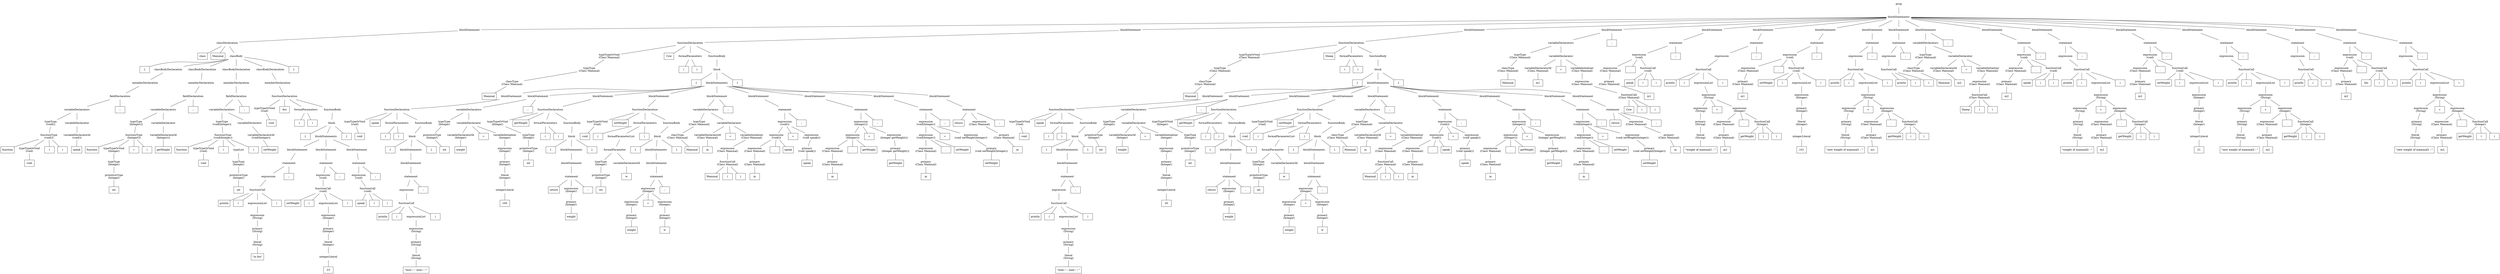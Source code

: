 graph at {
node [shape=plaintext]
0 [label="prog"]
1 [label="blockStatements"]
0 -- 1
2 [label="blockStatement"]
1 -- 2
3 [label="classDeclaration"]
2 -- 3
4 [label="class" shape=rectangle]
3 -- 4
5 [label="Mammal" shape=rectangle]
3 -- 5
6 [label="classBody"]
3 -- 6
7 [label="{" shape=rectangle]
6 -- 7
8 [label="classBodyDeclaration"]
6 -- 8
9 [label="memberDeclaration"]
8 -- 9
10 [label="fieldDeclaration"]
9 -- 10
11 [label="variableDeclarators"]
10 -- 11
12 [label="typeType"]
11 -- 12
13 [label="functionType"]
12 -- 13
14 [label="function" shape=rectangle]
13 -- 14
15 [label="typeTypeOrVoid"]
13 -- 15
16 [label="void" shape=rectangle]
15 -- 16
17 [label="(" shape=rectangle]
13 -- 17
18 [label=")" shape=rectangle]
13 -- 18
19 [label="variableDeclarator"]
11 -- 19
20 [label="variableDeclaratorId"]
19 -- 20
21 [label="speak" shape=rectangle]
20 -- 21
22 [label=";" shape=rectangle]
10 -- 22
23 [label="classBodyDeclaration"]
6 -- 23
24 [label="memberDeclaration"]
23 -- 24
25 [label="fieldDeclaration"]
24 -- 25
26 [label="variableDeclarators"]
25 -- 26
27 [label="typeType"]
26 -- 27
28 [label="functionType"]
27 -- 28
29 [label="function" shape=rectangle]
28 -- 29
30 [label="typeTypeOrVoid"]
28 -- 30
31 [label="typeType"]
30 -- 31
32 [label="primitiveType"]
31 -- 32
33 [label="int" shape=rectangle]
32 -- 33
34 [label="(" shape=rectangle]
28 -- 34
35 [label=")" shape=rectangle]
28 -- 35
36 [label="variableDeclarator"]
26 -- 36
37 [label="variableDeclaratorId"]
36 -- 37
38 [label="getWeight" shape=rectangle]
37 -- 38
39 [label=";" shape=rectangle]
25 -- 39
40 [label="classBodyDeclaration"]
6 -- 40
41 [label="memberDeclaration"]
40 -- 41
42 [label="fieldDeclaration"]
41 -- 42
43 [label="variableDeclarators"]
42 -- 43
44 [label="typeType"]
43 -- 44
45 [label="functionType"]
44 -- 45
46 [label="function" shape=rectangle]
45 -- 46
47 [label="typeTypeOrVoid"]
45 -- 47
48 [label="void" shape=rectangle]
47 -- 48
49 [label="(" shape=rectangle]
45 -- 49
50 [label="typeList"]
45 -- 50
51 [label="typeType"]
50 -- 51
52 [label="primitiveType"]
51 -- 52
53 [label="int" shape=rectangle]
52 -- 53
54 [label=")" shape=rectangle]
45 -- 54
55 [label="variableDeclarator"]
43 -- 55
56 [label="variableDeclaratorId"]
55 -- 56
57 [label="setWeight" shape=rectangle]
56 -- 57
58 [label=";" shape=rectangle]
42 -- 58
59 [label="classBodyDeclaration"]
6 -- 59
60 [label="memberDeclaration"]
59 -- 60
61 [label="functionDeclaration"]
60 -- 61
62 [label="typeTypeOrVoid"]
61 -- 62
63 [label="void" shape=rectangle]
62 -- 63
64 [label="foo" shape=rectangle]
61 -- 64
65 [label="formalParameters"]
61 -- 65
66 [label="(" shape=rectangle]
65 -- 66
67 [label=")" shape=rectangle]
65 -- 67
68 [label="functionBody"]
61 -- 68
69 [label="block"]
68 -- 69
70 [label="{" shape=rectangle]
69 -- 70
71 [label="blockStatements"]
69 -- 71
72 [label="blockStatement"]
71 -- 72
73 [label="statement"]
72 -- 73
74 [label="expression"]
73 -- 74
75 [label="functionCall"]
74 -- 75
76 [label="println" shape=rectangle]
75 -- 76
77 [label="(" shape=rectangle]
75 -- 77
78 [label="expressionList"]
75 -- 78
79 [label="expression"]
78 -- 79
80 [label="primary"]
79 -- 80
81 [label="literal"]
80 -- 81
82 [label="\"in foo\"" shape=rectangle]
81 -- 82
83 [label=")" shape=rectangle]
75 -- 83
84 [label=";" shape=rectangle]
73 -- 84
85 [label="blockStatement"]
71 -- 85
86 [label="statement"]
85 -- 86
87 [label="expression"]
86 -- 87
88 [label="functionCall"]
87 -- 88
89 [label="setWeight" shape=rectangle]
88 -- 89
90 [label="(" shape=rectangle]
88 -- 90
91 [label="expressionList"]
88 -- 91
92 [label="expression"]
91 -- 92
93 [label="primary"]
92 -- 93
94 [label="literal"]
93 -- 94
95 [label="integerLiteral"]
94 -- 95
96 [label="23" shape=rectangle]
95 -- 96
97 [label=")" shape=rectangle]
88 -- 97
98 [label=";" shape=rectangle]
86 -- 98
99 [label="blockStatement"]
71 -- 99
100 [label="statement"]
99 -- 100
101 [label="expression"]
100 -- 101
102 [label="functionCall"]
101 -- 102
103 [label="speak" shape=rectangle]
102 -- 103
104 [label="(" shape=rectangle]
102 -- 104
105 [label=")" shape=rectangle]
102 -- 105
106 [label=";" shape=rectangle]
100 -- 106
107 [label="}" shape=rectangle]
69 -- 107
108 [label="}" shape=rectangle]
6 -- 108
109 [label="blockStatement"]
1 -- 109
110 [label="functionDeclaration"]
109 -- 110
111 [label="typeTypeOrVoid"]
110 -- 111
112 [label="typeType"]
111 -- 112
113 [label="classType"]
112 -- 113
114 [label="Mammal" shape=rectangle]
113 -- 114
115 [label="Cow" shape=rectangle]
110 -- 115
116 [label="formalParameters"]
110 -- 116
117 [label="(" shape=rectangle]
116 -- 117
118 [label=")" shape=rectangle]
116 -- 118
119 [label="functionBody"]
110 -- 119
120 [label="block"]
119 -- 120
121 [label="{" shape=rectangle]
120 -- 121
122 [label="blockStatements"]
120 -- 122
123 [label="blockStatement"]
122 -- 123
124 [label="functionDeclaration"]
123 -- 124
125 [label="typeTypeOrVoid"]
124 -- 125
126 [label="void" shape=rectangle]
125 -- 126
127 [label="speak" shape=rectangle]
124 -- 127
128 [label="formalParameters"]
124 -- 128
129 [label="(" shape=rectangle]
128 -- 129
130 [label=")" shape=rectangle]
128 -- 130
131 [label="functionBody"]
124 -- 131
132 [label="block"]
131 -- 132
133 [label="{" shape=rectangle]
132 -- 133
134 [label="blockStatements"]
132 -- 134
135 [label="blockStatement"]
134 -- 135
136 [label="statement"]
135 -- 136
137 [label="expression"]
136 -- 137
138 [label="functionCall"]
137 -- 138
139 [label="println" shape=rectangle]
138 -- 139
140 [label="(" shape=rectangle]
138 -- 140
141 [label="expressionList"]
138 -- 141
142 [label="expression"]
141 -- 142
143 [label="primary"]
142 -- 143
144 [label="literal"]
143 -- 144
145 [label="\"moo~~ moo~~\"" shape=rectangle]
144 -- 145
146 [label=")" shape=rectangle]
138 -- 146
147 [label=";" shape=rectangle]
136 -- 147
148 [label="}" shape=rectangle]
132 -- 148
149 [label="blockStatement"]
122 -- 149
150 [label="variableDeclarators"]
149 -- 150
151 [label="typeType"]
150 -- 151
152 [label="primitiveType"]
151 -- 152
153 [label="int" shape=rectangle]
152 -- 153
154 [label="variableDeclarator"]
150 -- 154
155 [label="variableDeclaratorId"]
154 -- 155
156 [label="weight" shape=rectangle]
155 -- 156
157 [label="=" shape=rectangle]
154 -- 157
158 [label="variableInitializer"]
154 -- 158
159 [label="expression"]
158 -- 159
160 [label="primary"]
159 -- 160
161 [label="literal"]
160 -- 161
162 [label="integerLiteral"]
161 -- 162
163 [label="100" shape=rectangle]
162 -- 163
164 [label=";" shape=rectangle]
149 -- 164
165 [label="blockStatement"]
122 -- 165
166 [label="functionDeclaration"]
165 -- 166
167 [label="typeTypeOrVoid"]
166 -- 167
168 [label="typeType"]
167 -- 168
169 [label="primitiveType"]
168 -- 169
170 [label="int" shape=rectangle]
169 -- 170
171 [label="getWeight" shape=rectangle]
166 -- 171
172 [label="formalParameters"]
166 -- 172
173 [label="(" shape=rectangle]
172 -- 173
174 [label=")" shape=rectangle]
172 -- 174
175 [label="functionBody"]
166 -- 175
176 [label="block"]
175 -- 176
177 [label="{" shape=rectangle]
176 -- 177
178 [label="blockStatements"]
176 -- 178
179 [label="blockStatement"]
178 -- 179
180 [label="statement"]
179 -- 180
181 [label="return" shape=rectangle]
180 -- 181
182 [label="expression"]
180 -- 182
183 [label="primary"]
182 -- 183
184 [label="weight" shape=rectangle]
183 -- 184
185 [label=";" shape=rectangle]
180 -- 185
186 [label="}" shape=rectangle]
176 -- 186
187 [label="blockStatement"]
122 -- 187
188 [label="functionDeclaration"]
187 -- 188
189 [label="typeTypeOrVoid"]
188 -- 189
190 [label="void" shape=rectangle]
189 -- 190
191 [label="setWeight" shape=rectangle]
188 -- 191
192 [label="formalParameters"]
188 -- 192
193 [label="(" shape=rectangle]
192 -- 193
194 [label="formalParameterList"]
192 -- 194
195 [label="formalParameter"]
194 -- 195
196 [label="typeType"]
195 -- 196
197 [label="primitiveType"]
196 -- 197
198 [label="int" shape=rectangle]
197 -- 198
199 [label="variableDeclaratorId"]
195 -- 199
200 [label="w" shape=rectangle]
199 -- 200
201 [label=")" shape=rectangle]
192 -- 201
202 [label="functionBody"]
188 -- 202
203 [label="block"]
202 -- 203
204 [label="{" shape=rectangle]
203 -- 204
205 [label="blockStatements"]
203 -- 205
206 [label="blockStatement"]
205 -- 206
207 [label="statement"]
206 -- 207
208 [label="expression"]
207 -- 208
209 [label="expression"]
208 -- 209
210 [label="primary"]
209 -- 210
211 [label="weight" shape=rectangle]
210 -- 211
212 [label="=" shape=rectangle]
208 -- 212
213 [label="expression"]
208 -- 213
214 [label="primary"]
213 -- 214
215 [label="w" shape=rectangle]
214 -- 215
216 [label=";" shape=rectangle]
207 -- 216
217 [label="}" shape=rectangle]
203 -- 217
218 [label="blockStatement"]
122 -- 218
219 [label="variableDeclarators"]
218 -- 219
220 [label="typeType"]
219 -- 220
221 [label="classType"]
220 -- 221
222 [label="Mammal" shape=rectangle]
221 -- 222
223 [label="variableDeclarator"]
219 -- 223
224 [label="variableDeclaratorId"]
223 -- 224
225 [label="m" shape=rectangle]
224 -- 225
226 [label="=" shape=rectangle]
223 -- 226
227 [label="variableInitializer"]
223 -- 227
228 [label="expression"]
227 -- 228
229 [label="functionCall"]
228 -- 229
230 [label="Mammal" shape=rectangle]
229 -- 230
231 [label="(" shape=rectangle]
229 -- 231
232 [label=")" shape=rectangle]
229 -- 232
233 [label=";" shape=rectangle]
218 -- 233
234 [label="blockStatement"]
122 -- 234
235 [label="statement"]
234 -- 235
236 [label="expression"]
235 -- 236
237 [label="expression"]
236 -- 237
238 [label="expression"]
237 -- 238
239 [label="primary"]
238 -- 239
240 [label="m" shape=rectangle]
239 -- 240
241 [label="." shape=rectangle]
237 -- 241
242 [label="speak" shape=rectangle]
237 -- 242
243 [label="=" shape=rectangle]
236 -- 243
244 [label="expression"]
236 -- 244
245 [label="primary"]
244 -- 245
246 [label="speak" shape=rectangle]
245 -- 246
247 [label=";" shape=rectangle]
235 -- 247
248 [label="blockStatement"]
122 -- 248
249 [label="statement"]
248 -- 249
250 [label="expression"]
249 -- 250
251 [label="expression"]
250 -- 251
252 [label="expression"]
251 -- 252
253 [label="primary"]
252 -- 253
254 [label="m" shape=rectangle]
253 -- 254
255 [label="." shape=rectangle]
251 -- 255
256 [label="getWeight" shape=rectangle]
251 -- 256
257 [label="=" shape=rectangle]
250 -- 257
258 [label="expression"]
250 -- 258
259 [label="primary"]
258 -- 259
260 [label="getWeight" shape=rectangle]
259 -- 260
261 [label=";" shape=rectangle]
249 -- 261
262 [label="blockStatement"]
122 -- 262
263 [label="statement"]
262 -- 263
264 [label="expression"]
263 -- 264
265 [label="expression"]
264 -- 265
266 [label="expression"]
265 -- 266
267 [label="primary"]
266 -- 267
268 [label="m" shape=rectangle]
267 -- 268
269 [label="." shape=rectangle]
265 -- 269
270 [label="setWeight" shape=rectangle]
265 -- 270
271 [label="=" shape=rectangle]
264 -- 271
272 [label="expression"]
264 -- 272
273 [label="primary"]
272 -- 273
274 [label="setWeight" shape=rectangle]
273 -- 274
275 [label=";" shape=rectangle]
263 -- 275
276 [label="blockStatement"]
122 -- 276
277 [label="statement"]
276 -- 277
278 [label="return" shape=rectangle]
277 -- 278
279 [label="expression"]
277 -- 279
280 [label="primary"]
279 -- 280
281 [label="m" shape=rectangle]
280 -- 281
282 [label=";" shape=rectangle]
277 -- 282
283 [label="}" shape=rectangle]
120 -- 283
284 [label="blockStatement"]
1 -- 284
285 [label="functionDeclaration"]
284 -- 285
286 [label="typeTypeOrVoid"]
285 -- 286
287 [label="typeType"]
286 -- 287
288 [label="classType"]
287 -- 288
289 [label="Mammal" shape=rectangle]
288 -- 289
290 [label="Sheep" shape=rectangle]
285 -- 290
291 [label="formalParameters"]
285 -- 291
292 [label="(" shape=rectangle]
291 -- 292
293 [label=")" shape=rectangle]
291 -- 293
294 [label="functionBody"]
285 -- 294
295 [label="block"]
294 -- 295
296 [label="{" shape=rectangle]
295 -- 296
297 [label="blockStatements"]
295 -- 297
298 [label="blockStatement"]
297 -- 298
299 [label="functionDeclaration"]
298 -- 299
300 [label="typeTypeOrVoid"]
299 -- 300
301 [label="void" shape=rectangle]
300 -- 301
302 [label="speak" shape=rectangle]
299 -- 302
303 [label="formalParameters"]
299 -- 303
304 [label="(" shape=rectangle]
303 -- 304
305 [label=")" shape=rectangle]
303 -- 305
306 [label="functionBody"]
299 -- 306
307 [label="block"]
306 -- 307
308 [label="{" shape=rectangle]
307 -- 308
309 [label="blockStatements"]
307 -- 309
310 [label="blockStatement"]
309 -- 310
311 [label="statement"]
310 -- 311
312 [label="expression"]
311 -- 312
313 [label="functionCall"]
312 -- 313
314 [label="println" shape=rectangle]
313 -- 314
315 [label="(" shape=rectangle]
313 -- 315
316 [label="expressionList"]
313 -- 316
317 [label="expression"]
316 -- 317
318 [label="primary"]
317 -- 318
319 [label="literal"]
318 -- 319
320 [label="\"mee~~ mee~~\"" shape=rectangle]
319 -- 320
321 [label=")" shape=rectangle]
313 -- 321
322 [label=";" shape=rectangle]
311 -- 322
323 [label="}" shape=rectangle]
307 -- 323
324 [label="blockStatement"]
297 -- 324
325 [label="variableDeclarators"]
324 -- 325
326 [label="typeType"]
325 -- 326
327 [label="primitiveType"]
326 -- 327
328 [label="int" shape=rectangle]
327 -- 328
329 [label="variableDeclarator"]
325 -- 329
330 [label="variableDeclaratorId"]
329 -- 330
331 [label="weight" shape=rectangle]
330 -- 331
332 [label="=" shape=rectangle]
329 -- 332
333 [label="variableInitializer"]
329 -- 333
334 [label="expression"]
333 -- 334
335 [label="primary"]
334 -- 335
336 [label="literal"]
335 -- 336
337 [label="integerLiteral"]
336 -- 337
338 [label="20" shape=rectangle]
337 -- 338
339 [label=";" shape=rectangle]
324 -- 339
340 [label="blockStatement"]
297 -- 340
341 [label="functionDeclaration"]
340 -- 341
342 [label="typeTypeOrVoid"]
341 -- 342
343 [label="typeType"]
342 -- 343
344 [label="primitiveType"]
343 -- 344
345 [label="int" shape=rectangle]
344 -- 345
346 [label="getWeight" shape=rectangle]
341 -- 346
347 [label="formalParameters"]
341 -- 347
348 [label="(" shape=rectangle]
347 -- 348
349 [label=")" shape=rectangle]
347 -- 349
350 [label="functionBody"]
341 -- 350
351 [label="block"]
350 -- 351
352 [label="{" shape=rectangle]
351 -- 352
353 [label="blockStatements"]
351 -- 353
354 [label="blockStatement"]
353 -- 354
355 [label="statement"]
354 -- 355
356 [label="return" shape=rectangle]
355 -- 356
357 [label="expression"]
355 -- 357
358 [label="primary"]
357 -- 358
359 [label="weight" shape=rectangle]
358 -- 359
360 [label=";" shape=rectangle]
355 -- 360
361 [label="}" shape=rectangle]
351 -- 361
362 [label="blockStatement"]
297 -- 362
363 [label="functionDeclaration"]
362 -- 363
364 [label="typeTypeOrVoid"]
363 -- 364
365 [label="void" shape=rectangle]
364 -- 365
366 [label="setWeight" shape=rectangle]
363 -- 366
367 [label="formalParameters"]
363 -- 367
368 [label="(" shape=rectangle]
367 -- 368
369 [label="formalParameterList"]
367 -- 369
370 [label="formalParameter"]
369 -- 370
371 [label="typeType"]
370 -- 371
372 [label="primitiveType"]
371 -- 372
373 [label="int" shape=rectangle]
372 -- 373
374 [label="variableDeclaratorId"]
370 -- 374
375 [label="w" shape=rectangle]
374 -- 375
376 [label=")" shape=rectangle]
367 -- 376
377 [label="functionBody"]
363 -- 377
378 [label="block"]
377 -- 378
379 [label="{" shape=rectangle]
378 -- 379
380 [label="blockStatements"]
378 -- 380
381 [label="blockStatement"]
380 -- 381
382 [label="statement"]
381 -- 382
383 [label="expression"]
382 -- 383
384 [label="expression"]
383 -- 384
385 [label="primary"]
384 -- 385
386 [label="weight" shape=rectangle]
385 -- 386
387 [label="=" shape=rectangle]
383 -- 387
388 [label="expression"]
383 -- 388
389 [label="primary"]
388 -- 389
390 [label="w" shape=rectangle]
389 -- 390
391 [label=";" shape=rectangle]
382 -- 391
392 [label="}" shape=rectangle]
378 -- 392
393 [label="blockStatement"]
297 -- 393
394 [label="variableDeclarators"]
393 -- 394
395 [label="typeType"]
394 -- 395
396 [label="classType"]
395 -- 396
397 [label="Mammal" shape=rectangle]
396 -- 397
398 [label="variableDeclarator"]
394 -- 398
399 [label="variableDeclaratorId"]
398 -- 399
400 [label="m" shape=rectangle]
399 -- 400
401 [label="=" shape=rectangle]
398 -- 401
402 [label="variableInitializer"]
398 -- 402
403 [label="expression"]
402 -- 403
404 [label="functionCall"]
403 -- 404
405 [label="Mammal" shape=rectangle]
404 -- 405
406 [label="(" shape=rectangle]
404 -- 406
407 [label=")" shape=rectangle]
404 -- 407
408 [label=";" shape=rectangle]
393 -- 408
409 [label="blockStatement"]
297 -- 409
410 [label="statement"]
409 -- 410
411 [label="expression"]
410 -- 411
412 [label="expression"]
411 -- 412
413 [label="expression"]
412 -- 413
414 [label="primary"]
413 -- 414
415 [label="m" shape=rectangle]
414 -- 415
416 [label="." shape=rectangle]
412 -- 416
417 [label="speak" shape=rectangle]
412 -- 417
418 [label="=" shape=rectangle]
411 -- 418
419 [label="expression"]
411 -- 419
420 [label="primary"]
419 -- 420
421 [label="speak" shape=rectangle]
420 -- 421
422 [label=";" shape=rectangle]
410 -- 422
423 [label="blockStatement"]
297 -- 423
424 [label="statement"]
423 -- 424
425 [label="expression"]
424 -- 425
426 [label="expression"]
425 -- 426
427 [label="expression"]
426 -- 427
428 [label="primary"]
427 -- 428
429 [label="m" shape=rectangle]
428 -- 429
430 [label="." shape=rectangle]
426 -- 430
431 [label="getWeight" shape=rectangle]
426 -- 431
432 [label="=" shape=rectangle]
425 -- 432
433 [label="expression"]
425 -- 433
434 [label="primary"]
433 -- 434
435 [label="getWeight" shape=rectangle]
434 -- 435
436 [label=";" shape=rectangle]
424 -- 436
437 [label="blockStatement"]
297 -- 437
438 [label="statement"]
437 -- 438
439 [label="expression"]
438 -- 439
440 [label="expression"]
439 -- 440
441 [label="expression"]
440 -- 441
442 [label="primary"]
441 -- 442
443 [label="m" shape=rectangle]
442 -- 443
444 [label="." shape=rectangle]
440 -- 444
445 [label="setWeight" shape=rectangle]
440 -- 445
446 [label="=" shape=rectangle]
439 -- 446
447 [label="expression"]
439 -- 447
448 [label="primary"]
447 -- 448
449 [label="setWeight" shape=rectangle]
448 -- 449
450 [label=";" shape=rectangle]
438 -- 450
451 [label="blockStatement"]
297 -- 451
452 [label="statement"]
451 -- 452
453 [label="return" shape=rectangle]
452 -- 453
454 [label="expression"]
452 -- 454
455 [label="primary"]
454 -- 455
456 [label="m" shape=rectangle]
455 -- 456
457 [label=";" shape=rectangle]
452 -- 457
458 [label="}" shape=rectangle]
295 -- 458
459 [label="blockStatement"]
1 -- 459
460 [label="variableDeclarators"]
459 -- 460
461 [label="typeType"]
460 -- 461
462 [label="classType"]
461 -- 462
463 [label="Mammal" shape=rectangle]
462 -- 463
464 [label="variableDeclarator"]
460 -- 464
465 [label="variableDeclaratorId"]
464 -- 465
466 [label="m1" shape=rectangle]
465 -- 466
467 [label="=" shape=rectangle]
464 -- 467
468 [label="variableInitializer"]
464 -- 468
469 [label="expression"]
468 -- 469
470 [label="functionCall"]
469 -- 470
471 [label="Cow" shape=rectangle]
470 -- 471
472 [label="(" shape=rectangle]
470 -- 472
473 [label=")" shape=rectangle]
470 -- 473
474 [label=";" shape=rectangle]
459 -- 474
475 [label="blockStatement"]
1 -- 475
476 [label="statement"]
475 -- 476
477 [label="expression"]
476 -- 477
478 [label="expression"]
477 -- 478
479 [label="primary"]
478 -- 479
480 [label="m1" shape=rectangle]
479 -- 480
481 [label="." shape=rectangle]
477 -- 481
482 [label="functionCall"]
477 -- 482
483 [label="speak" shape=rectangle]
482 -- 483
484 [label="(" shape=rectangle]
482 -- 484
485 [label=")" shape=rectangle]
482 -- 485
486 [label=";" shape=rectangle]
476 -- 486
487 [label="blockStatement"]
1 -- 487
488 [label="statement"]
487 -- 488
489 [label="expression"]
488 -- 489
490 [label="functionCall"]
489 -- 490
491 [label="println" shape=rectangle]
490 -- 491
492 [label="(" shape=rectangle]
490 -- 492
493 [label="expressionList"]
490 -- 493
494 [label="expression"]
493 -- 494
495 [label="expression"]
494 -- 495
496 [label="primary"]
495 -- 496
497 [label="literal"]
496 -- 497
498 [label="\"weight of mammal1 : \"" shape=rectangle]
497 -- 498
499 [label="+" shape=rectangle]
494 -- 499
500 [label="expression"]
494 -- 500
501 [label="expression"]
500 -- 501
502 [label="primary"]
501 -- 502
503 [label="m1" shape=rectangle]
502 -- 503
504 [label="." shape=rectangle]
500 -- 504
505 [label="functionCall"]
500 -- 505
506 [label="getWeight" shape=rectangle]
505 -- 506
507 [label="(" shape=rectangle]
505 -- 507
508 [label=")" shape=rectangle]
505 -- 508
509 [label=")" shape=rectangle]
490 -- 509
510 [label=";" shape=rectangle]
488 -- 510
511 [label="blockStatement"]
1 -- 511
512 [label="statement"]
511 -- 512
513 [label="expression"]
512 -- 513
514 [label="expression"]
513 -- 514
515 [label="primary"]
514 -- 515
516 [label="m1" shape=rectangle]
515 -- 516
517 [label="." shape=rectangle]
513 -- 517
518 [label="functionCall"]
513 -- 518
519 [label="setWeight" shape=rectangle]
518 -- 519
520 [label="(" shape=rectangle]
518 -- 520
521 [label="expressionList"]
518 -- 521
522 [label="expression"]
521 -- 522
523 [label="primary"]
522 -- 523
524 [label="literal"]
523 -- 524
525 [label="integerLiteral"]
524 -- 525
526 [label="101" shape=rectangle]
525 -- 526
527 [label=")" shape=rectangle]
518 -- 527
528 [label=";" shape=rectangle]
512 -- 528
529 [label="blockStatement"]
1 -- 529
530 [label="statement"]
529 -- 530
531 [label="expression"]
530 -- 531
532 [label="functionCall"]
531 -- 532
533 [label="println" shape=rectangle]
532 -- 533
534 [label="(" shape=rectangle]
532 -- 534
535 [label="expressionList"]
532 -- 535
536 [label="expression"]
535 -- 536
537 [label="expression"]
536 -- 537
538 [label="primary"]
537 -- 538
539 [label="literal"]
538 -- 539
540 [label="\"new weight of mammal1 : \"" shape=rectangle]
539 -- 540
541 [label="+" shape=rectangle]
536 -- 541
542 [label="expression"]
536 -- 542
543 [label="expression"]
542 -- 543
544 [label="primary"]
543 -- 544
545 [label="m1" shape=rectangle]
544 -- 545
546 [label="." shape=rectangle]
542 -- 546
547 [label="functionCall"]
542 -- 547
548 [label="getWeight" shape=rectangle]
547 -- 548
549 [label="(" shape=rectangle]
547 -- 549
550 [label=")" shape=rectangle]
547 -- 550
551 [label=")" shape=rectangle]
532 -- 551
552 [label=";" shape=rectangle]
530 -- 552
553 [label="blockStatement"]
1 -- 553
554 [label="statement"]
553 -- 554
555 [label="expression"]
554 -- 555
556 [label="functionCall"]
555 -- 556
557 [label="println" shape=rectangle]
556 -- 557
558 [label="(" shape=rectangle]
556 -- 558
559 [label=")" shape=rectangle]
556 -- 559
560 [label=";" shape=rectangle]
554 -- 560
561 [label="blockStatement"]
1 -- 561
562 [label="variableDeclarators"]
561 -- 562
563 [label="typeType"]
562 -- 563
564 [label="classType"]
563 -- 564
565 [label="Mammal" shape=rectangle]
564 -- 565
566 [label="variableDeclarator"]
562 -- 566
567 [label="variableDeclaratorId"]
566 -- 567
568 [label="m2" shape=rectangle]
567 -- 568
569 [label="=" shape=rectangle]
566 -- 569
570 [label="variableInitializer"]
566 -- 570
571 [label="expression"]
570 -- 571
572 [label="functionCall"]
571 -- 572
573 [label="Sheep" shape=rectangle]
572 -- 573
574 [label="(" shape=rectangle]
572 -- 574
575 [label=")" shape=rectangle]
572 -- 575
576 [label=";" shape=rectangle]
561 -- 576
577 [label="blockStatement"]
1 -- 577
578 [label="statement"]
577 -- 578
579 [label="expression"]
578 -- 579
580 [label="expression"]
579 -- 580
581 [label="primary"]
580 -- 581
582 [label="m2" shape=rectangle]
581 -- 582
583 [label="." shape=rectangle]
579 -- 583
584 [label="functionCall"]
579 -- 584
585 [label="speak" shape=rectangle]
584 -- 585
586 [label="(" shape=rectangle]
584 -- 586
587 [label=")" shape=rectangle]
584 -- 587
588 [label=";" shape=rectangle]
578 -- 588
589 [label="blockStatement"]
1 -- 589
590 [label="statement"]
589 -- 590
591 [label="expression"]
590 -- 591
592 [label="functionCall"]
591 -- 592
593 [label="println" shape=rectangle]
592 -- 593
594 [label="(" shape=rectangle]
592 -- 594
595 [label="expressionList"]
592 -- 595
596 [label="expression"]
595 -- 596
597 [label="expression"]
596 -- 597
598 [label="primary"]
597 -- 598
599 [label="literal"]
598 -- 599
600 [label="\"weight of mammal2 : \"" shape=rectangle]
599 -- 600
601 [label="+" shape=rectangle]
596 -- 601
602 [label="expression"]
596 -- 602
603 [label="expression"]
602 -- 603
604 [label="primary"]
603 -- 604
605 [label="m2" shape=rectangle]
604 -- 605
606 [label="." shape=rectangle]
602 -- 606
607 [label="functionCall"]
602 -- 607
608 [label="getWeight" shape=rectangle]
607 -- 608
609 [label="(" shape=rectangle]
607 -- 609
610 [label=")" shape=rectangle]
607 -- 610
611 [label=")" shape=rectangle]
592 -- 611
612 [label=";" shape=rectangle]
590 -- 612
613 [label="blockStatement"]
1 -- 613
614 [label="statement"]
613 -- 614
615 [label="expression"]
614 -- 615
616 [label="expression"]
615 -- 616
617 [label="primary"]
616 -- 617
618 [label="m2" shape=rectangle]
617 -- 618
619 [label="." shape=rectangle]
615 -- 619
620 [label="functionCall"]
615 -- 620
621 [label="setWeight" shape=rectangle]
620 -- 621
622 [label="(" shape=rectangle]
620 -- 622
623 [label="expressionList"]
620 -- 623
624 [label="expression"]
623 -- 624
625 [label="primary"]
624 -- 625
626 [label="literal"]
625 -- 626
627 [label="integerLiteral"]
626 -- 627
628 [label="21" shape=rectangle]
627 -- 628
629 [label=")" shape=rectangle]
620 -- 629
630 [label=";" shape=rectangle]
614 -- 630
631 [label="blockStatement"]
1 -- 631
632 [label="statement"]
631 -- 632
633 [label="expression"]
632 -- 633
634 [label="functionCall"]
633 -- 634
635 [label="println" shape=rectangle]
634 -- 635
636 [label="(" shape=rectangle]
634 -- 636
637 [label="expressionList"]
634 -- 637
638 [label="expression"]
637 -- 638
639 [label="expression"]
638 -- 639
640 [label="primary"]
639 -- 640
641 [label="literal"]
640 -- 641
642 [label="\"new weight of mammal2 : \"" shape=rectangle]
641 -- 642
643 [label="+" shape=rectangle]
638 -- 643
644 [label="expression"]
638 -- 644
645 [label="expression"]
644 -- 645
646 [label="primary"]
645 -- 646
647 [label="m2" shape=rectangle]
646 -- 647
648 [label="." shape=rectangle]
644 -- 648
649 [label="functionCall"]
644 -- 649
650 [label="getWeight" shape=rectangle]
649 -- 650
651 [label="(" shape=rectangle]
649 -- 651
652 [label=")" shape=rectangle]
649 -- 652
653 [label=")" shape=rectangle]
634 -- 653
654 [label=";" shape=rectangle]
632 -- 654
655 [label="blockStatement"]
1 -- 655
656 [label="statement"]
655 -- 656
657 [label="expression"]
656 -- 657
658 [label="functionCall"]
657 -- 658
659 [label="println" shape=rectangle]
658 -- 659
660 [label="(" shape=rectangle]
658 -- 660
661 [label=")" shape=rectangle]
658 -- 661
662 [label=";" shape=rectangle]
656 -- 662
663 [label="blockStatement"]
1 -- 663
664 [label="statement"]
663 -- 664
665 [label="expression"]
664 -- 665
666 [label="expression"]
665 -- 666
667 [label="primary"]
666 -- 667
668 [label="m2" shape=rectangle]
667 -- 668
669 [label="." shape=rectangle]
665 -- 669
670 [label="functionCall"]
665 -- 670
671 [label="foo" shape=rectangle]
670 -- 671
672 [label="(" shape=rectangle]
670 -- 672
673 [label=")" shape=rectangle]
670 -- 673
674 [label=";" shape=rectangle]
664 -- 674
675 [label="blockStatement"]
1 -- 675
676 [label="statement"]
675 -- 676
677 [label="expression"]
676 -- 677
678 [label="functionCall"]
677 -- 678
679 [label="println" shape=rectangle]
678 -- 679
680 [label="(" shape=rectangle]
678 -- 680
681 [label="expressionList"]
678 -- 681
682 [label="expression"]
681 -- 682
683 [label="expression"]
682 -- 683
684 [label="primary"]
683 -- 684
685 [label="literal"]
684 -- 685
686 [label="\"new weight of mammal2 : \"" shape=rectangle]
685 -- 686
687 [label="+" shape=rectangle]
682 -- 687
688 [label="expression"]
682 -- 688
689 [label="expression"]
688 -- 689
690 [label="primary"]
689 -- 690
691 [label="m2" shape=rectangle]
690 -- 691
692 [label="." shape=rectangle]
688 -- 692
693 [label="functionCall"]
688 -- 693
694 [label="getWeight" shape=rectangle]
693 -- 694
695 [label="(" shape=rectangle]
693 -- 695
696 [label=")" shape=rectangle]
693 -- 696
697 [label=")" shape=rectangle]
678 -- 697
698 [label=";" shape=rectangle]
676 -- 698
15 [label="typeTypeOrVoid\n(void)"]
13 [label="functionType\n(void())"]
12 [label="typeType\n(void())"]
20 [label="variableDeclaratorId\n(void())"]
32 [label="primitiveType\n(Integer)"]
31 [label="typeType\n(Integer)"]
30 [label="typeTypeOrVoid\n(Integer)"]
28 [label="functionType\n(Integer())"]
27 [label="typeType\n(Integer())"]
37 [label="variableDeclaratorId\n(Integer())"]
47 [label="typeTypeOrVoid\n(void)"]
52 [label="primitiveType\n(Integer)"]
51 [label="typeType\n(Integer)"]
45 [label="functionType\n(void(Integer))"]
44 [label="typeType\n(void(Integer))"]
56 [label="variableDeclaratorId\n(void(Integer))"]
62 [label="typeTypeOrVoid\n(void)"]
113 [label="classType\n(Class Mammal)"]
112 [label="typeType\n(Class Mammal)"]
111 [label="typeTypeOrVoid\n(Class Mammal)"]
125 [label="typeTypeOrVoid\n(void)"]
152 [label="primitiveType\n(Integer)"]
151 [label="typeType\n(Integer)"]
169 [label="primitiveType\n(Integer)"]
168 [label="typeType\n(Integer)"]
167 [label="typeTypeOrVoid\n(Integer)"]
189 [label="typeTypeOrVoid\n(void)"]
197 [label="primitiveType\n(Integer)"]
196 [label="typeType\n(Integer)"]
221 [label="classType\n(Class Mammal)"]
220 [label="typeType\n(Class Mammal)"]
288 [label="classType\n(Class Mammal)"]
287 [label="typeType\n(Class Mammal)"]
286 [label="typeTypeOrVoid\n(Class Mammal)"]
300 [label="typeTypeOrVoid\n(void)"]
327 [label="primitiveType\n(Integer)"]
326 [label="typeType\n(Integer)"]
344 [label="primitiveType\n(Integer)"]
343 [label="typeType\n(Integer)"]
342 [label="typeTypeOrVoid\n(Integer)"]
364 [label="typeTypeOrVoid\n(void)"]
372 [label="primitiveType\n(Integer)"]
371 [label="typeType\n(Integer)"]
396 [label="classType\n(Class Mammal)"]
395 [label="typeType\n(Class Mammal)"]
462 [label="classType\n(Class Mammal)"]
461 [label="typeType\n(Class Mammal)"]
564 [label="classType\n(Class Mammal)"]
563 [label="typeType\n(Class Mammal)"]
81 [label="literal\n(String)"]
80 [label="primary\n(String)"]
79 [label="expression\n(String)"]
94 [label="literal\n(Integer)"]
93 [label="primary\n(Integer)"]
92 [label="expression\n(Integer)"]
88 [label="functionCall\n(void)"]
87 [label="expression\n(void)"]
102 [label="functionCall\n(void)"]
101 [label="expression\n(void)"]
144 [label="literal\n(String)"]
143 [label="primary\n(String)"]
142 [label="expression\n(String)"]
155 [label="variableDeclaratorId\n(Integer)"]
161 [label="literal\n(Integer)"]
160 [label="primary\n(Integer)"]
159 [label="expression\n(Integer)"]
158 [label="variableInitializer\n(Integer)"]
183 [label="primary\n(Integer)"]
182 [label="expression\n(Integer)"]
210 [label="primary\n(Integer)"]
209 [label="expression\n(Integer)"]
214 [label="primary\n(Integer)"]
213 [label="expression\n(Integer)"]
208 [label="expression\n(Integer)"]
224 [label="variableDeclaratorId\n(Class Mammal)"]
229 [label="functionCall\n(Class Mammal)"]
228 [label="expression\n(Class Mammal)"]
227 [label="variableInitializer\n(Class Mammal)"]
239 [label="primary\n(Class Mammal)"]
238 [label="expression\n(Class Mammal)"]
237 [label="expression\n(void())"]
245 [label="primary\n(void speak())"]
244 [label="expression\n(void speak())"]
236 [label="expression\n(void())"]
253 [label="primary\n(Class Mammal)"]
252 [label="expression\n(Class Mammal)"]
251 [label="expression\n(Integer())"]
259 [label="primary\n(Integer getWeight())"]
258 [label="expression\n(Integer getWeight())"]
250 [label="expression\n(Integer())"]
267 [label="primary\n(Class Mammal)"]
266 [label="expression\n(Class Mammal)"]
265 [label="expression\n(void(Integer))"]
273 [label="primary\n(void setWeight(Integer))"]
272 [label="expression\n(void setWeight(Integer))"]
264 [label="expression\n(void(Integer))"]
280 [label="primary\n(Class Mammal)"]
279 [label="expression\n(Class Mammal)"]
319 [label="literal\n(String)"]
318 [label="primary\n(String)"]
317 [label="expression\n(String)"]
330 [label="variableDeclaratorId\n(Integer)"]
336 [label="literal\n(Integer)"]
335 [label="primary\n(Integer)"]
334 [label="expression\n(Integer)"]
333 [label="variableInitializer\n(Integer)"]
358 [label="primary\n(Integer)"]
357 [label="expression\n(Integer)"]
385 [label="primary\n(Integer)"]
384 [label="expression\n(Integer)"]
389 [label="primary\n(Integer)"]
388 [label="expression\n(Integer)"]
383 [label="expression\n(Integer)"]
399 [label="variableDeclaratorId\n(Class Mammal)"]
404 [label="functionCall\n(Class Mammal)"]
403 [label="expression\n(Class Mammal)"]
402 [label="variableInitializer\n(Class Mammal)"]
414 [label="primary\n(Class Mammal)"]
413 [label="expression\n(Class Mammal)"]
412 [label="expression\n(void())"]
420 [label="primary\n(void speak())"]
419 [label="expression\n(void speak())"]
411 [label="expression\n(void())"]
428 [label="primary\n(Class Mammal)"]
427 [label="expression\n(Class Mammal)"]
426 [label="expression\n(Integer())"]
434 [label="primary\n(Integer getWeight())"]
433 [label="expression\n(Integer getWeight())"]
425 [label="expression\n(Integer())"]
442 [label="primary\n(Class Mammal)"]
441 [label="expression\n(Class Mammal)"]
440 [label="expression\n(void(Integer))"]
448 [label="primary\n(void setWeight(Integer))"]
447 [label="expression\n(void setWeight(Integer))"]
439 [label="expression\n(void(Integer))"]
455 [label="primary\n(Class Mammal)"]
454 [label="expression\n(Class Mammal)"]
465 [label="variableDeclaratorId\n(Class Mammal)"]
470 [label="functionCall\n(Class Mammal)"]
469 [label="expression\n(Class Mammal)"]
468 [label="variableInitializer\n(Class Mammal)"]
479 [label="primary\n(Class Mammal)"]
478 [label="expression\n(Class Mammal)"]
482 [label="functionCall\n(void)"]
477 [label="expression\n(void)"]
497 [label="literal\n(String)"]
496 [label="primary\n(String)"]
495 [label="expression\n(String)"]
502 [label="primary\n(Class Mammal)"]
501 [label="expression\n(Class Mammal)"]
505 [label="functionCall\n(Integer)"]
500 [label="expression\n(Integer)"]
494 [label="expression\n(String)"]
515 [label="primary\n(Class Mammal)"]
514 [label="expression\n(Class Mammal)"]
524 [label="literal\n(Integer)"]
523 [label="primary\n(Integer)"]
522 [label="expression\n(Integer)"]
518 [label="functionCall\n(void)"]
513 [label="expression\n(void)"]
539 [label="literal\n(String)"]
538 [label="primary\n(String)"]
537 [label="expression\n(String)"]
544 [label="primary\n(Class Mammal)"]
543 [label="expression\n(Class Mammal)"]
547 [label="functionCall\n(Integer)"]
542 [label="expression\n(Integer)"]
536 [label="expression\n(String)"]
567 [label="variableDeclaratorId\n(Class Mammal)"]
572 [label="functionCall\n(Class Mammal)"]
571 [label="expression\n(Class Mammal)"]
570 [label="variableInitializer\n(Class Mammal)"]
581 [label="primary\n(Class Mammal)"]
580 [label="expression\n(Class Mammal)"]
584 [label="functionCall\n(void)"]
579 [label="expression\n(void)"]
599 [label="literal\n(String)"]
598 [label="primary\n(String)"]
597 [label="expression\n(String)"]
604 [label="primary\n(Class Mammal)"]
603 [label="expression\n(Class Mammal)"]
607 [label="functionCall\n(Integer)"]
602 [label="expression\n(Integer)"]
596 [label="expression\n(String)"]
617 [label="primary\n(Class Mammal)"]
616 [label="expression\n(Class Mammal)"]
626 [label="literal\n(Integer)"]
625 [label="primary\n(Integer)"]
624 [label="expression\n(Integer)"]
620 [label="functionCall\n(void)"]
615 [label="expression\n(void)"]
641 [label="literal\n(String)"]
640 [label="primary\n(String)"]
639 [label="expression\n(String)"]
646 [label="primary\n(Class Mammal)"]
645 [label="expression\n(Class Mammal)"]
649 [label="functionCall\n(Integer)"]
644 [label="expression\n(Integer)"]
638 [label="expression\n(String)"]
667 [label="primary\n(Class Mammal)"]
666 [label="expression\n(Class Mammal)"]
670 [label="functionCall\n(void)"]
665 [label="expression\n(void)"]
685 [label="literal\n(String)"]
684 [label="primary\n(String)"]
683 [label="expression\n(String)"]
690 [label="primary\n(Class Mammal)"]
689 [label="expression\n(Class Mammal)"]
693 [label="functionCall\n(Integer)"]
688 [label="expression\n(Integer)"]
682 [label="expression\n(String)"]
}
